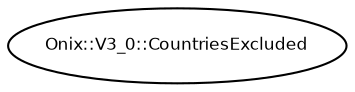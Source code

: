 digraph G {
  fontname = "Bitstream Vera Sans"
  fontsize = 8

  node [
    fontname = "Bitstream Vera Sans"
    fontsize = 8
    shape = "record"
  ]

  edge [
    fontname = "Bitstream Vera Sans"
    fontsize = 8
  ]

  CountriesExcluded [
    label = "Onix::V3_0::CountriesExcluded", shape = oval
  ]




}
